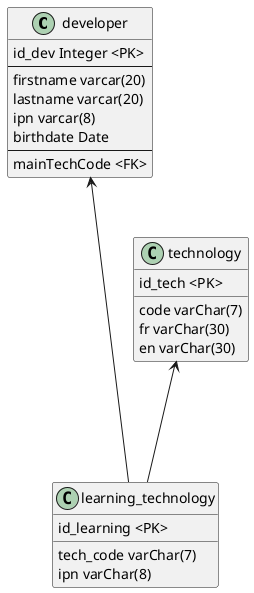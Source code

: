 @startuml

' MPD

class developer{
  id_dev Integer <PK>
  --
  firstname varcar(20)
  lastname varcar(20)
  ipn varcar(8)
  birthdate Date
  --
  mainTechCode <FK>
}


class technology{
  id_tech <PK>
  code varChar(7)
  fr varChar(30)
  en varChar(30)
}

class learning_technology{
  id_learning <PK>
  tech_code varChar(7)
  ipn varChar(8)
}

 
developer <---- learning_technology
technology <--- learning_technology

@enduml
